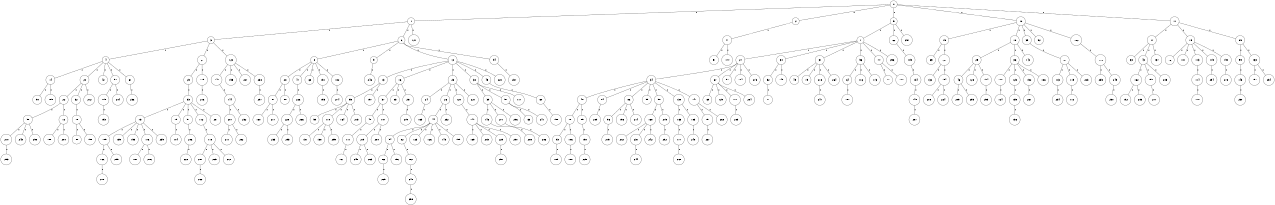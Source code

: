 graph G {
size="8.5,11;"
ratio = "expand;"
fixedsize="true;"
overlap="scale;"
node[shape=circle,width=.12,hight=.12,fontsize=12]
edge[fontsize=12]

0[label=" 0" color=black, pos="0.21104803,0.93560419!"];
1[label=" 1" color=black, pos="0.41157167,2.0338902!"];
2[label=" 2" color=black, pos="0.30195702,1.157856!"];
3[label=" 3" color=black, pos="0.72997894,2.0982322!"];
4[label=" 4" color=black, pos="1.7830627,0.31720184!"];
5[label=" 5" color=black, pos="0.41521495,1.1049414!"];
6[label=" 6" color=black, pos="2.3000033,2.0372916!"];
7[label=" 7" color=black, pos="0.90528103,0.61111054!"];
8[label=" 8" color=black, pos="1.6017474,2.5693218!"];
9[label=" 9" color=black, pos="1.9815351,1.9917356!"];
10[label=" 10" color=black, pos="2.0210722,1.0194553!"];
11[label=" 11" color=black, pos="1.5271441,1.2162508!"];
12[label=" 12" color=black, pos="0.49721155,2.6734124!"];
13[label=" 13" color=black, pos="2.8730439,2.2176403!"];
14[label=" 14" color=black, pos="1.0978977,2.835545!"];
15[label=" 15" color=black, pos="1.9428123,1.1195078!"];
16[label=" 16" color=black, pos="0.99337027,1.5578787!"];
17[label=" 17" color=black, pos="1.2920416,1.2583976!"];
18[label=" 18" color=black, pos="1.699206,1.0641649!"];
19[label=" 19" color=black, pos="0.3955405,2.5365569!"];
20[label=" 20" color=black, pos="2.8138683,1.8051786!"];
21[label=" 21" color=black, pos="1.988323,2.8599595!"];
22[label=" 22" color=black, pos="0.27775075,2.0893994!"];
23[label=" 23" color=black, pos="2.14216,2.7651227!"];
24[label=" 24" color=black, pos="2.8977367,0.11043572!"];
25[label=" 25" color=black, pos="2.8726158,2.5028921!"];
26[label=" 26" color=black, pos="2.6466862,0.79817194!"];
27[label=" 27" color=black, pos="1.8474727,0.93497879!"];
28[label=" 28" color=black, pos="2.5446981,2.3482533!"];
29[label=" 29" color=black, pos="1.7629762,1.6192418!"];
30[label=" 30" color=black, pos="1.9037172,2.26129!"];
31[label=" 31" color=black, pos="2.9175484,0.18140752!"];
32[label=" 32" color=black, pos="0.3494141,0.0050634635!"];
33[label=" 33" color=black, pos="0.66067655,0.79385172!"];
34[label=" 34" color=black, pos="0.075012574,0.34958953!"];
35[label=" 35" color=black, pos="1.9267525,2.5838263!"];
36[label=" 36" color=black, pos="1.0247257,2.0044718!"];
37[label=" 37" color=black, pos="2.1402923,2.8284288!"];
38[label=" 38" color=black, pos="2.3323549,2.0898867!"];
39[label=" 39" color=black, pos="0.11613146,0.065188446!"];
40[label=" 40" color=black, pos="2.5631375,0.68757547!"];
41[label=" 41" color=black, pos="0.57820747,2.5311768!"];
42[label=" 42" color=black, pos="0.073450853,1.5757053!"];
43[label=" 43" color=black, pos="0.16533469,1.4716541!"];
44[label=" 44" color=black, pos="0.091611173,2.9777622!"];
45[label=" 45" color=black, pos="2.0998396,1.275913!"];
46[label=" 46" color=black, pos="0.89590983,1.6820978!"];
47[label=" 47" color=black, pos="1.637094,1.4775868!"];
48[label=" 48" color=black, pos="2.8175381,0.4240455!"];
49[label=" 49" color=black, pos="1.6465895,1.0489656!"];
50[label=" 50" color=black, pos="1.8359887,0.72024374!"];
51[label=" 51" color=black, pos="0.78420258,0.19138374!"];
52[label=" 52" color=black, pos="2.6680237,1.1077172!"];
53[label=" 53" color=black, pos="1.975337,2.2000577!"];
54[label=" 54" color=black, pos="1.7494299,2.8832881!"];
55[label=" 55" color=black, pos="0.62944167,1.5867553!"];
56[label=" 56" color=black, pos="2.5260373,0.84272539!"];
57[label=" 57" color=black, pos="2.9660231,1.8926671!"];
58[label=" 58" color=black, pos="1.516362,0.80333524!"];
59[label=" 59" color=black, pos="2.8048087,0.17637833!"];
60[label=" 60" color=black, pos="1.1638649,2.2406956!"];
61[label=" 61" color=black, pos="1.6677257,2.0104488!"];
62[label=" 62" color=black, pos="0.3229087,1.8036795!"];
63[label=" 63" color=black, pos="0.2546119,0.39933016!"];
64[label=" 64" color=black, pos="0.40123561,1.953276!"];
65[label=" 65" color=black, pos="2.1337466,1.1692706!"];
66[label=" 66" color=black, pos="1.458854,1.9506731!"];
67[label=" 67" color=black, pos="0.96732482,1.736495!"];
68[label=" 68" color=black, pos="1.411147,1.2703917!"];
69[label=" 69" color=black, pos="0.41794383,1.4960284!"];
70[label=" 70" color=black, pos="0.17457744,2.6932029!"];
71[label=" 71" color=black, pos="1.6901427,0.20983853!"];
72[label=" 72" color=black, pos="2.3345886,1.4586371!"];
73[label=" 73" color=black, pos="1.0090576,1.1184437!"];
74[label=" 74" color=black, pos="2.6005135,2.7315743!"];
75[label=" 75" color=black, pos="2.1961683,0.69902812!"];
76[label=" 76" color=black, pos="2.4452599,2.6861881!"];
77[label=" 77" color=black, pos="0.25026036,2.6040563!"];
78[label=" 78" color=black, pos="2.4819244,1.8540271!"];
79[label=" 79" color=black, pos="0.38979223,2.2634455!"];
80[label=" 80" color=black, pos="0.22698018,0.19271599!"];
81[label=" 81" color=black, pos="2.3499902,0.70394944!"];
82[label=" 82" color=black, pos="2.3802766,1.5183421!"];
83[label=" 83" color=black, pos="0.90359308,0.18376032!"];
84[label=" 84" color=black, pos="1.18679,0.21205675!"];
85[label=" 85" color=black, pos="1.052165,0.86188819!"];
86[label=" 86" color=black, pos="2.1133722,2.7061566!"];
87[label=" 87" color=black, pos="1.779781,0.22754526!"];
88[label=" 88" color=black, pos="0.69168461,0.24279899!"];
89[label=" 89" color=black, pos="2.731421,2.9921786!"];
90[label=" 90" color=black, pos="0.38227218,1.6881425!"];
91[label=" 91" color=black, pos="2.7278908,0.63471826!"];
92[label=" 92" color=black, pos="2.7418513,2.3517313!"];
93[label=" 93" color=black, pos="2.662888,0.32810581!"];
94[label=" 94" color=black, pos="0.92953479,1.2794247!"];
95[label=" 95" color=black, pos="2.0038645,2.716077!"];
96[label=" 96" color=black, pos="2.9272312,0.73722392!"];
97[label=" 97" color=black, pos="1.9056244,2.7703498!"];
98[label=" 98" color=black, pos="0.23992311,2.5737618!"];
99[label=" 99" color=black, pos="0.33039513,0.8824948!"];
100[label=" 100" color=black, pos="0.055255104,1.8662628!"];
101[label=" 101" color=black, pos="1.4478455,1.4944034!"];
102[label=" 102" color=black, pos="2.228631,1.0866961!"];
103[label=" 103" color=black, pos="2.280798,0.92804462!"];
104[label=" 104" color=black, pos="0.76164904,0.86668132!"];
105[label=" 105" color=black, pos="0.39467102,2.95517!"];
106[label=" 106" color=black, pos="1.0955234,1.6024081!"];
107[label=" 107" color=black, pos="1.7374119,1.4981649!"];
108[label=" 108" color=black, pos="2.7191289,1.5108102!"];
109[label=" 109" color=black, pos="1.5587963,2.5443547!"];
110[label=" 110" color=black, pos="0.77904158,1.0199228!"];
111[label=" 111" color=black, pos="1.4338239,1.2678687!"];
112[label=" 112" color=black, pos="2.613236,0.86274634!"];
113[label=" 113" color=black, pos="0.7715811,0.64250115!"];
114[label=" 114" color=black, pos="1.3468482,2.2930229!"];
115[label=" 115" color=black, pos="2.7298121,2.8769272!"];
116[label=" 116" color=black, pos="2.1556156,0.6159154!"];
117[label=" 117" color=black, pos="1.3929509,0.50183926!"];
118[label=" 118" color=black, pos="1.7913209,2.231832!"];
119[label=" 119" color=black, pos="0.46972958,0.42061769!"];
120[label=" 120" color=black, pos="1.6342508,0.090872609!"];
121[label=" 121" color=black, pos="1.1012804,1.2729363!"];
122[label=" 122" color=black, pos="1.978283,2.5323887!"];
123[label=" 123" color=black, pos="2.3571471,1.157036!"];
124[label=" 124" color=black, pos="0.7970532,0.22717468!"];
125[label=" 125" color=black, pos="2.9332215,0.36199658!"];
126[label=" 126" color=black, pos="2.2507761,1.9496872!"];
127[label=" 127" color=black, pos="1.0935293,2.8034712!"];
128[label=" 128" color=black, pos="2.6536689,1.1336119!"];
129[label=" 129" color=black, pos="2.6277176,1.2030779!"];
130[label=" 130" color=black, pos="1.9725075,0.31409556!"];
131[label=" 131" color=black, pos="1.1447824,0.84241742!"];
132[label=" 132" color=black, pos="1.244083,1.1318397!"];
133[label=" 133" color=black, pos="2.798606,2.9018469!"];
134[label=" 134" color=black, pos="2.0876649,2.7698877!"];
135[label=" 135" color=black, pos="2.221839,1.9089743!"];
136[label=" 136" color=black, pos="0.46770277,2.6304573!"];
137[label=" 137" color=black, pos="1.4491345,0.70142089!"];
138[label=" 138" color=black, pos="1.5690017,2.7512967!"];
139[label=" 139" color=black, pos="2.486648,2.6556196!"];
140[label=" 140" color=black, pos="2.6633062,1.9080354!"];
141[label=" 141" color=black, pos="0.28129559,1.5112943!"];
142[label=" 142" color=black, pos="1.6614165,1.5501547!"];
143[label=" 143" color=black, pos="2.854541,2.7587635!"];
144[label=" 144" color=black, pos="2.5017152,1.4176641!"];
145[label=" 145" color=black, pos="0.22275588,2.3724917!"];
146[label=" 146" color=black, pos="1.1346015,1.5055416!"];
147[label=" 147" color=black, pos="1.7175025,2.3519805!"];
148[label=" 148" color=black, pos="2.9486206,0.84272087!"];
149[label=" 149" color=black, pos="2.0698983,0.59887662!"];
150[label=" 150" color=black, pos="2.6351973,0.61457026!"];
151[label=" 151" color=black, pos="1.6081603,2.8119821!"];
152[label=" 152" color=black, pos="1.7625545,2.0607252!"];
153[label=" 153" color=black, pos="2.3487312,0.7770679!"];
154[label=" 154" color=black, pos="0.55700527,2.1045822!"];
155[label=" 155" color=black, pos="0.44377072,0.65531636!"];
156[label=" 156" color=black, pos="1.7165786,0.62230743!"];
157[label=" 157" color=black, pos="0.85205245,2.5177916!"];
158[label=" 158" color=black, pos="0.37021535,2.976988!"];
159[label=" 159" color=black, pos="2.5056956,0.088251118!"];
160[label=" 160" color=black, pos="1.0186163,1.2535604!"];
161[label=" 161" color=black, pos="0.58219321,2.8506803!"];
162[label=" 162" color=black, pos="1.3132378,0.41370619!"];
163[label=" 163" color=black, pos="1.4118252,0.14939981!"];
164[label=" 164" color=black, pos="2.5670598,1.9148806!"];
165[label=" 165" color=black, pos="1.9928913,1.906362!"];
166[label=" 166" color=black, pos="1.565034,0.34148228!"];
167[label=" 167" color=black, pos="0.6723201,0.33897965!"];
168[label=" 168" color=black, pos="0.57870971,0.058284008!"];
169[label=" 169" color=black, pos="1.6231684,2.3001014!"];
170[label=" 170" color=black, pos="1.8642268,0.69341474!"];
171[label=" 171" color=black, pos="1.7828301,0.40445574!"];
172[label=" 172" color=black, pos="0.6145218,0.76900216!"];
173[label=" 173" color=black, pos="2.7520085,0.97051975!"];
174[label=" 174" color=black, pos="0.55871411,1.3877721!"];
175[label=" 175" color=black, pos="1.7417354,0.92197063!"];
176[label=" 176" color=black, pos="1.3192918,0.48134805!"];
177[label=" 177" color=black, pos="0.88921895,1.8788664!"];
178[label=" 178" color=black, pos="1.495257,0.029497747!"];
179[label=" 179" color=black, pos="0.41509573,1.6279771!"];
180[label=" 180" color=black, pos="2.7532898,2.6370306!"];
181[label=" 181" color=black, pos="0.072343368,1.8223408!"];
182[label=" 182" color=black, pos="1.9195524,1.8620917!"];
183[label=" 183" color=black, pos="1.9368647,2.981733!"];
184[label=" 184" color=black, pos="1.7643169,1.1986168!"];
185[label=" 185" color=black, pos="2.2445305,2.4069817!"];
186[label=" 186" color=black, pos="0.64976444,0.017874638!"];
187[label=" 187" color=black, pos="0.87043289,2.0944777!"];
188[label=" 188" color=black, pos="2.042831,2.129021!"];
189[label=" 189" color=black, pos="2.3390587,1.7462318!"];
190[label=" 190" color=black, pos="0.16147481,1.9198989!"];
191[label=" 191" color=black, pos="2.3923858,1.3544961!"];
192[label=" 192" color=black, pos="1.3647129,1.8102386!"];
193[label=" 193" color=black, pos="1.6305962,0.34903085!"];
194[label=" 194" color=black, pos="1.6536997,0.34522078!"];
195[label=" 195" color=black, pos="1.0127572,2.1478553!"];
196[label=" 196" color=black, pos="2.1712068,1.1707625!"];
197[label=" 197" color=black, pos="2.2282382,0.76887664!"];
198[label=" 198" color=black, pos="2.5253178,0.48805249!"];
199[label=" 199" color=black, pos="2.5904075,1.0744064!"];
200[label=" 200" color=black, pos="0.39566152,0.56436379!"];
201[label=" 201" color=black, pos="1.1018653,1.3066183!"];
202[label=" 202" color=black, pos="0.28030012,2.2796976!"];
203[label=" 203" color=black, pos="2.0915376,0.34864551!"];
204[label=" 204" color=black, pos="0.70442923,1.7730099!"];
205[label=" 205" color=black, pos="1.4364024,0.32238034!"];
206[label=" 206" color=black, pos="1.2306622,2.8794239!"];
207[label=" 207" color=black, pos="2.6529814,0.77619007!"];
208[label=" 208" color=black, pos="0.83847529,2.0749006!"];
209[label=" 209" color=black, pos="1.2539485,0.69590567!"];
210[label=" 210" color=black, pos="0.033358044,2.8273059!"];
211[label=" 211" color=black, pos="2.4031562,0.38764002!"];
212[label=" 212" color=black, pos="2.6953595,0.040252855!"];
213[label=" 213" color=black, pos="1.7025365,0.093482093!"];
214[label=" 214" color=black, pos="0.17306602,1.7542683!"];
215[label=" 215" color=black, pos="2.9267362,1.8746904!"];
216[label=" 216" color=black, pos="0.87101227,0.70555212!"];
217[label=" 217" color=black, pos="1.33111,2.6592094!"];
218[label=" 218" color=black, pos="0.37706111,0.48936367!"];
219[label=" 219" color=black, pos="2.6624668,2.8878028!"];
220[label=" 220" color=black, pos="2.0376536,0.48958813!"];
221[label=" 221" color=black, pos="1.2906889,2.6733888!"];
222[label=" 222" color=black, pos="2.5559762,1.2898024!"];
223[label=" 223" color=black, pos="2.9581156,2.2479239!"];
224[label=" 224" color=black, pos="2.1140838,2.9540886!"];
225[label=" 225" color=black, pos="0.35493378,2.8096618!"];
226[label=" 226" color=black, pos="2.0998133,1.5122122!"];
227[label=" 227" color=black, pos="2.1760292,1.1201064!"];
228[label=" 228" color=black, pos="1.3280707,1.953873!"];
229[label=" 229" color=black, pos="1.1927647,0.082514501!"];
230[label=" 230" color=black, pos="1.054919,2.2314533!"];
231[label=" 231" color=black, pos="2.5368096,0.84216253!"];
232[label=" 232" color=black, pos="2.4328531,2.0960872!"];
233[label=" 233" color=black, pos="2.4095492,2.5197818!"];
234[label=" 234" color=black, pos="0.20477456,1.2716426!"];
235[label=" 235" color=black, pos="1.4320091,2.5944866!"];
236[label=" 236" color=black, pos="0.001443502,1.3788394!"];
237[label=" 237" color=black, pos="0.17562148,1.9429491!"];
238[label=" 238" color=black, pos="1.8336708,2.2435752!"];
239[label=" 239" color=black, pos="0.65377949,1.0213738!"];
240[label=" 240" color=black, pos="1.8819889,0.8744195!"];
241[label=" 241" color=black, pos="0.023210044,1.8009006!"];
242[label=" 242" color=black, pos="0.4261953,0.60878837!"];
243[label=" 243" color=black, pos="0.46429228,1.6182842!"];
244[label=" 244" color=black, pos="2.7516346,0.659944!"];
245[label=" 245" color=black, pos="1.4584775,0.1577966!"];
246[label=" 246" color=black, pos="0.77729546,1.6626287!"];
247[label=" 247" color=black, pos="0.48710949,0.51770755!"];
248[label=" 248" color=black, pos="1.8014635,2.6606365!"];
249[label=" 249" color=black, pos="1.7863283,0.05265812!"];
250[label=" 250" color=black, pos="1.5340803,2.070728!"];
251[label=" 251" color=black, pos="2.8647215,0.46410841!"];
252[label=" 252" color=black, pos="2.6861358,1.5436121!"];
253[label=" 253" color=black, pos="0.72694551,1.4367617!"];
254[label=" 254" color=black, pos="1.1027805,1.9353159!"];
255[label=" 255" color=black, pos="0.78339285,0.95898837!"];
256[label=" 256" color=black, pos="0.84515049,0.40952983!"];
257[label=" 257" color=black, pos="2.0811619,1.8440024!"];
258[label=" 258" color=black, pos="0.12363445,0.61361487!"];
259[label=" 259" color=black, pos="1.6037427,1.604712!"];
260[label=" 260" color=black, pos="0.20177569,2.4344919!"];
261[label=" 261" color=black, pos="0.84973287,2.4329622!"];
262[label=" 262" color=black, pos="2.9706439,1.5424034!"];
263[label=" 263" color=black, pos="1.8213015,1.3388931!"];
264[label=" 264" color=black, pos="0.12101659,1.2979308!"];
265[label=" 265" color=black, pos="1.2106109,2.8174207!"];
266[label=" 266" color=black, pos="2.0566637,0.32260124!"];
267[label=" 267" color=black, pos="1.5087589,1.9502849!"];
268[label=" 268" color=black, pos="1.0756374,0.63925578!"];
269[label=" 269" color=black, pos="1.2560303,1.8778836!"];
270[label=" 270" color=black, pos="2.440496,0.98071099!"];
271[label=" 271" color=black, pos="0.92167877,0.92824953!"];
272[label=" 272" color=black, pos="1.068027,2.2448739!"];
273[label=" 273" color=black, pos="2.3681136,2.6128832!"];
274[label=" 274" color=black, pos="2.4933302,0.085183738!"];
275[label=" 275" color=black, pos="2.8627977,1.7126237!"];
276[label=" 276" color=black, pos="1.4202454,2.8638053!"];
277[label=" 277" color=black, pos="0.4240974,2.9029499!"];
278[label=" 278" color=black, pos="1.1619759,2.1263909!"];
279[label=" 279" color=black, pos="2.203265,1.12635!"];
280[label=" 280" color=black, pos="2.2808208,0.54992989!"];
281[label=" 281" color=black, pos="0.43351845,0.073711763!"];
282[label=" 282" color=black, pos="1.0982976,0.92893773!"];
283[label=" 283" color=black, pos="2.1943641,1.8995303!"];
284[label=" 284" color=black, pos="0.99344086,0.29088519!"];
285[label=" 285" color=black, pos="1.5050245,2.2821317!"];
286[label=" 286" color=black, pos="0.07749598,0.75065504!"];
287[label=" 287" color=black, pos="2.463163,0.55205295!"];
288[label=" 288" color=black, pos="2.2482289,0.39291827!"];
289[label=" 289" color=black, pos="2.2647959,1.608596!"];
290[label=" 290" color=black, pos="2.6255255,2.3241888!"];
291[label=" 291" color=black, pos="2.1790951,1.4344992!"];
292[label=" 292" color=black, pos="0.98705477,2.5900743!"];
293[label=" 293" color=black, pos="2.9192195,2.1590797!"];
294[label=" 294" color=black, pos="1.2807285,0.27747639!"];
295[label=" 295" color=black, pos="1.7867398,1.4878754!"];
296[label=" 296" color=black, pos="0.93151217,1.7167161!"];
297[label=" 297" color=black, pos="1.3474237,1.5594017!"];
298[label=" 298" color=black, pos="1.8628458,2.7928389!"];
299[label=" 299" color=black, pos="1.1073096,2.2144769!"];
0--1[label="1"]
0--2[label="1"]
0--5[label="1"]
0--10[label="1"]
0--11[label="1"]
1--3[label="1"]
1--6[label="1"]
1--121[label="1"]
2--41[label="1"]
3--4[label="1"]
3--21[label="1"]
3--122[label="1"]
4--14[label="1"]
4--20[label="1"]
4--42[label="1"]
4--50[label="1"]
4--61[label="1"]
5--7[label="1"]
5--62[label="1"]
5--257[label="1"]
6--8[label="1"]
6--9[label="1"]
6--12[label="1"]
6--94[label="1"]
7--27[label="1"]
7--30[label="1"]
7--31[label="1"]
7--56[label="1"]
7--74[label="1"]
7--256[label="1"]
8--28[label="1"]
8--47[label="1"]
8--68[label="1"]
8--151[label="1"]
8--182[label="1"]
9--246[label="1"]
10--15[label="1"]
10--18[label="1"]
10--35[label="1"]
10--92[label="1"]
10--102[label="1"]
11--17[label="1"]
11--19[label="1"]
11--89[label="1"]
12--13[label="1"]
12--16[label="1"]
12--23[label="1"]
12--38[label="1"]
12--45[label="1"]
12--220[label="1"]
13--55[label="1"]
13--197[label="1"]
14--90[label="1"]
14--189[label="1"]
15--65[label="1"]
15--127[label="1"]
16--37[label="1"]
16--83[label="1"]
16--251[label="1"]
17--33[label="1"]
17--43[label="1"]
17--137[label="1"]
18--25[label="1"]
18--36[label="1"]
18--142[label="1"]
19--76[label="1"]
19--101[label="1"]
19--113[label="1"]
19--115[label="1"]
19--190[label="1"]
20--22[label="1"]
20--32[label="1"]
20--212[label="1"]
21--29[label="1"]
21--179[label="1"]
22--58[label="1"]
22--72[label="1"]
23--24[label="1"]
23--26[label="1"]
23--120[label="1"]
23--221[label="1"]
24--165[label="1"]
25--46[label="1"]
25--128[label="1"]
25--194[label="1"]
26--44[label="1"]
26--252[label="1"]
27--34[label="1"]
27--67[label="1"]
27--97[label="1"]
27--184[label="1"]
27--273[label="1"]
28--81[label="1"]
28--88[label="1"]
29--53[label="1"]
30--52[label="1"]
30--149[label="1"]
31--49[label="1"]
31--79[label="1"]
31--218[label="1"]
31--264[label="1"]
32--78[label="1"]
34--48[label="1"]
34--84[label="1"]
34--86[label="1"]
34--95[label="1"]
34--98[label="1"]
34--130[label="1"]
34--141[label="1"]
35--87[label="1"]
36--108[label="1"]
36--125[label="1"]
36--152[label="1"]
36--186[label="1"]
37--40[label="1"]
37--107[label="1"]
38--39[label="1"]
38--57[label="1"]
38--117[label="1"]
39--146[label="1"]
39--271[label="1"]
39--296[label="1"]
40--111[label="1"]
41--51[label="1"]
41--174[label="1"]
43--162[label="1"]
43--199[label="1"]
43--205[label="1"]
44--54[label="1"]
44--82[label="1"]
44--123[label="1"]
44--126[label="1"]
44--145[label="1"]
44--159[label="1"]
45--60[label="1"]
46--209[label="1"]
46--255[label="1"]
47--226[label="1"]
48--70[label="1"]
48--85[label="1"]
50--175[label="1"]
50--204[label="1"]
52--71[label="1"]
53--73[label="1"]
53--75[label="1"]
53--91[label="1"]
53--112[label="1"]
53--281[label="1"]
54--66[label="1"]
54--156[label="1"]
55--59[label="1"]
55--110[label="1"]
55--164[label="1"]
55--213[label="1"]
56--64[label="1"]
56--116[label="1"]
56--173[label="1"]
57--63[label="1"]
57--241[label="1"]
58--210[label="1"]
58--243[label="1"]
58--298[label="1"]
60--158[label="1"]
61--236[label="1"]
62--105[label="1"]
64--187[label="1"]
66--269[label="1"]
67--69[label="1"]
67--129[label="1"]
67--171[label="1"]
67--284[label="1"]
70--93[label="1"]
70--106[label="1"]
72--188[label="1"]
72--200[label="1"]
73--109[label="1"]
73--139[label="1"]
73--155[label="1"]
73--176[label="1"]
73--239[label="1"]
74--77[label="1"]
74--100[label="1"]
75--104[label="1"]
78--80[label="1"]
78--198[label="1"]
81--160[label="1"]
81--217[label="1"]
82--167[label="1"]
84--289[label="1"]
85--150[label="1"]
86--96[label="1"]
86--196[label="1"]
86--214[label="1"]
87--103[label="1"]
87--119[label="1"]
87--223[label="1"]
89--99[label="1"]
89--133[label="1"]
91--206[label="1"]
93--185[label="1"]
94--237[label="1"]
96--215[label="1"]
98--168[label="1"]
98--275[label="1"]
99--143[label="1"]
102--178[label="1"]
103--234[label="1"]
105--134[label="1"]
106--180[label="1"]
107--219[label="1"]
107--280[label="1"]
108--124[label="1"]
109--166[label="1"]
109--299[label="1"]
110--131[label="1"]
110--138[label="1"]
110--259[label="1"]
111--161[label="1"]
112--118[label="1"]
113--114[label="1"]
114--170[label="1"]
115--294[label="1"]
118--201[label="1"]
118--265[label="1"]
118--272[label="1"]
119--172[label="1"]
120--147[label="1"]
122--140[label="1"]
122--195[label="1"]
122--227[label="1"]
122--238[label="1"]
125--135[label="1"]
127--132[label="1"]
127--154[label="1"]
130--163[label="1"]
130--183[label="1"]
133--157[label="1"]
133--254[label="1"]
134--148[label="1"]
135--136[label="1"]
140--144[label="1"]
141--191[label="1"]
141--268[label="1"]
143--230[label="1"]
144--207[label="1"]
144--232[label="1"]
146--288[label="1"]
147--169[label="1"]
147--203[label="1"]
147--229[label="1"]
147--290[label="1"]
148--287[label="1"]
150--225[label="1"]
151--153[label="1"]
152--261[label="1"]
154--208[label="1"]
154--224[label="1"]
162--192[label="1"]
162--283[label="1"]
163--177[label="1"]
166--270[label="1"]
167--240[label="1"]
168--202[label="1"]
168--231[label="1"]
168--242[label="1"]
171--285[label="1"]
175--193[label="1"]
176--181[label="1"]
176--276[label="1"]
177--260[label="1"]
178--235[label="1"]
178--249[label="1"]
179--216[label="1"]
182--274[label="1"]
183--248[label="1"]
190--278[label="1"]
191--267[label="1"]
194--295[label="1"]
199--277[label="1"]
201--262[label="1"]
206--222[label="1"]
207--211[label="1"]
207--282[label="1"]
210--253[label="1"]
218--247[label="1"]
219--245[label="1"]
219--263[label="1"]
226--228[label="1"]
226--266[label="1"]
228--233[label="1"]
228--293[label="1"]
229--291[label="1"]
231--244[label="1"]
238--297[label="1"]
240--258[label="1"]
249--250[label="1"]
251--279[label="1"]
271--286[label="1"]
275--292[label="1"]

}
